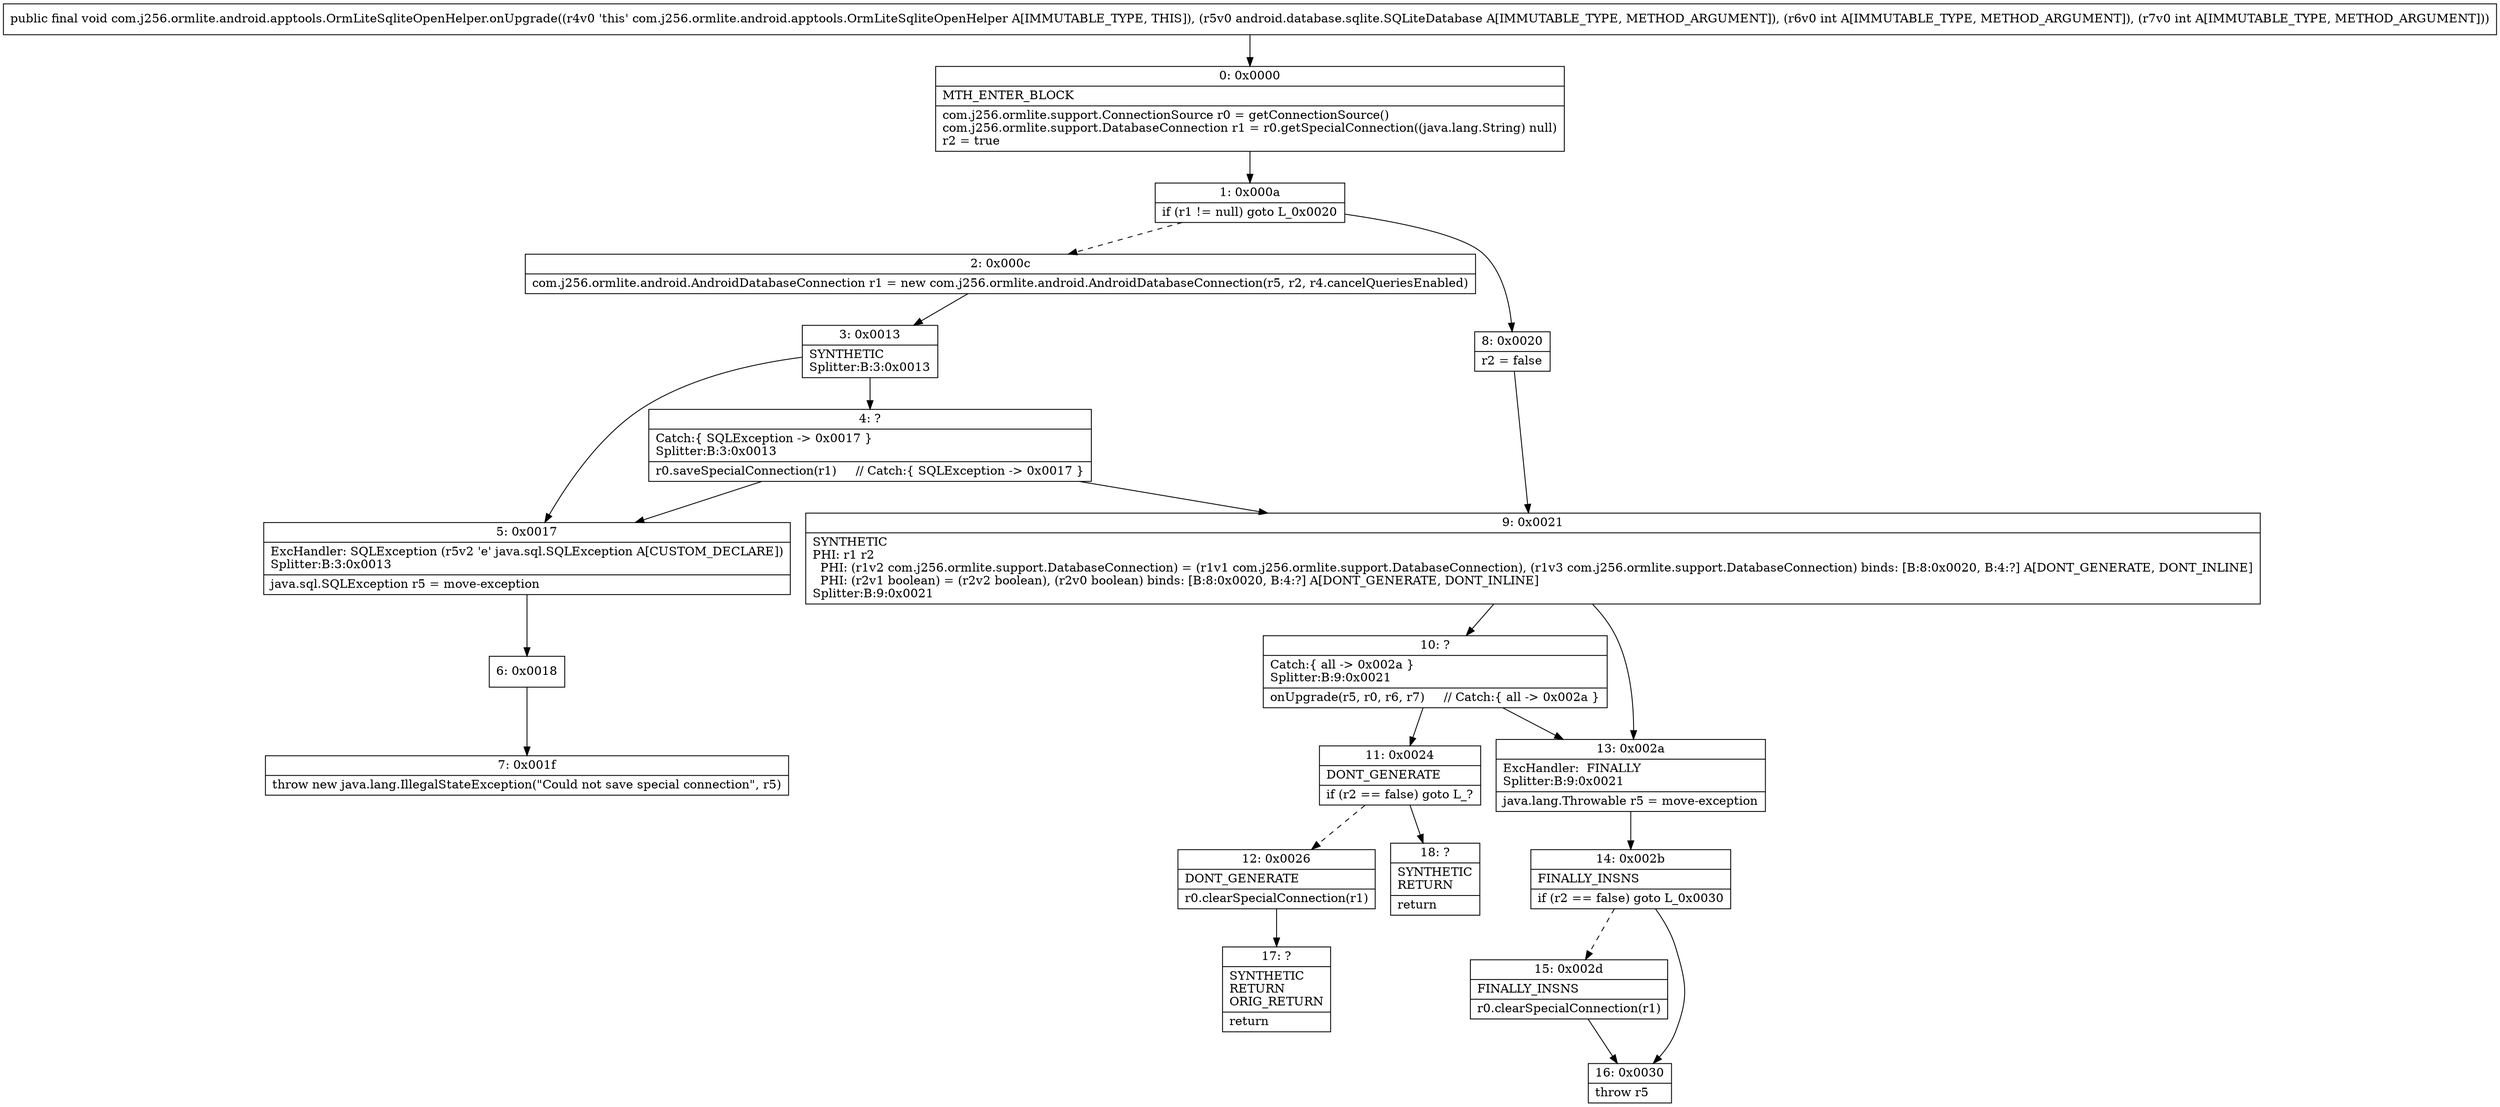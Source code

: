 digraph "CFG forcom.j256.ormlite.android.apptools.OrmLiteSqliteOpenHelper.onUpgrade(Landroid\/database\/sqlite\/SQLiteDatabase;II)V" {
Node_0 [shape=record,label="{0\:\ 0x0000|MTH_ENTER_BLOCK\l|com.j256.ormlite.support.ConnectionSource r0 = getConnectionSource()\lcom.j256.ormlite.support.DatabaseConnection r1 = r0.getSpecialConnection((java.lang.String) null)\lr2 = true\l}"];
Node_1 [shape=record,label="{1\:\ 0x000a|if (r1 != null) goto L_0x0020\l}"];
Node_2 [shape=record,label="{2\:\ 0x000c|com.j256.ormlite.android.AndroidDatabaseConnection r1 = new com.j256.ormlite.android.AndroidDatabaseConnection(r5, r2, r4.cancelQueriesEnabled)\l}"];
Node_3 [shape=record,label="{3\:\ 0x0013|SYNTHETIC\lSplitter:B:3:0x0013\l}"];
Node_4 [shape=record,label="{4\:\ ?|Catch:\{ SQLException \-\> 0x0017 \}\lSplitter:B:3:0x0013\l|r0.saveSpecialConnection(r1)     \/\/ Catch:\{ SQLException \-\> 0x0017 \}\l}"];
Node_5 [shape=record,label="{5\:\ 0x0017|ExcHandler: SQLException (r5v2 'e' java.sql.SQLException A[CUSTOM_DECLARE])\lSplitter:B:3:0x0013\l|java.sql.SQLException r5 = move\-exception\l}"];
Node_6 [shape=record,label="{6\:\ 0x0018}"];
Node_7 [shape=record,label="{7\:\ 0x001f|throw new java.lang.IllegalStateException(\"Could not save special connection\", r5)\l}"];
Node_8 [shape=record,label="{8\:\ 0x0020|r2 = false\l}"];
Node_9 [shape=record,label="{9\:\ 0x0021|SYNTHETIC\lPHI: r1 r2 \l  PHI: (r1v2 com.j256.ormlite.support.DatabaseConnection) = (r1v1 com.j256.ormlite.support.DatabaseConnection), (r1v3 com.j256.ormlite.support.DatabaseConnection) binds: [B:8:0x0020, B:4:?] A[DONT_GENERATE, DONT_INLINE]\l  PHI: (r2v1 boolean) = (r2v2 boolean), (r2v0 boolean) binds: [B:8:0x0020, B:4:?] A[DONT_GENERATE, DONT_INLINE]\lSplitter:B:9:0x0021\l}"];
Node_10 [shape=record,label="{10\:\ ?|Catch:\{ all \-\> 0x002a \}\lSplitter:B:9:0x0021\l|onUpgrade(r5, r0, r6, r7)     \/\/ Catch:\{ all \-\> 0x002a \}\l}"];
Node_11 [shape=record,label="{11\:\ 0x0024|DONT_GENERATE\l|if (r2 == false) goto L_?\l}"];
Node_12 [shape=record,label="{12\:\ 0x0026|DONT_GENERATE\l|r0.clearSpecialConnection(r1)\l}"];
Node_13 [shape=record,label="{13\:\ 0x002a|ExcHandler:  FINALLY\lSplitter:B:9:0x0021\l|java.lang.Throwable r5 = move\-exception\l}"];
Node_14 [shape=record,label="{14\:\ 0x002b|FINALLY_INSNS\l|if (r2 == false) goto L_0x0030\l}"];
Node_15 [shape=record,label="{15\:\ 0x002d|FINALLY_INSNS\l|r0.clearSpecialConnection(r1)\l}"];
Node_16 [shape=record,label="{16\:\ 0x0030|throw r5\l}"];
Node_17 [shape=record,label="{17\:\ ?|SYNTHETIC\lRETURN\lORIG_RETURN\l|return\l}"];
Node_18 [shape=record,label="{18\:\ ?|SYNTHETIC\lRETURN\l|return\l}"];
MethodNode[shape=record,label="{public final void com.j256.ormlite.android.apptools.OrmLiteSqliteOpenHelper.onUpgrade((r4v0 'this' com.j256.ormlite.android.apptools.OrmLiteSqliteOpenHelper A[IMMUTABLE_TYPE, THIS]), (r5v0 android.database.sqlite.SQLiteDatabase A[IMMUTABLE_TYPE, METHOD_ARGUMENT]), (r6v0 int A[IMMUTABLE_TYPE, METHOD_ARGUMENT]), (r7v0 int A[IMMUTABLE_TYPE, METHOD_ARGUMENT])) }"];
MethodNode -> Node_0;
Node_0 -> Node_1;
Node_1 -> Node_2[style=dashed];
Node_1 -> Node_8;
Node_2 -> Node_3;
Node_3 -> Node_4;
Node_3 -> Node_5;
Node_4 -> Node_5;
Node_4 -> Node_9;
Node_5 -> Node_6;
Node_6 -> Node_7;
Node_8 -> Node_9;
Node_9 -> Node_10;
Node_9 -> Node_13;
Node_10 -> Node_11;
Node_10 -> Node_13;
Node_11 -> Node_12[style=dashed];
Node_11 -> Node_18;
Node_12 -> Node_17;
Node_13 -> Node_14;
Node_14 -> Node_15[style=dashed];
Node_14 -> Node_16;
Node_15 -> Node_16;
}

